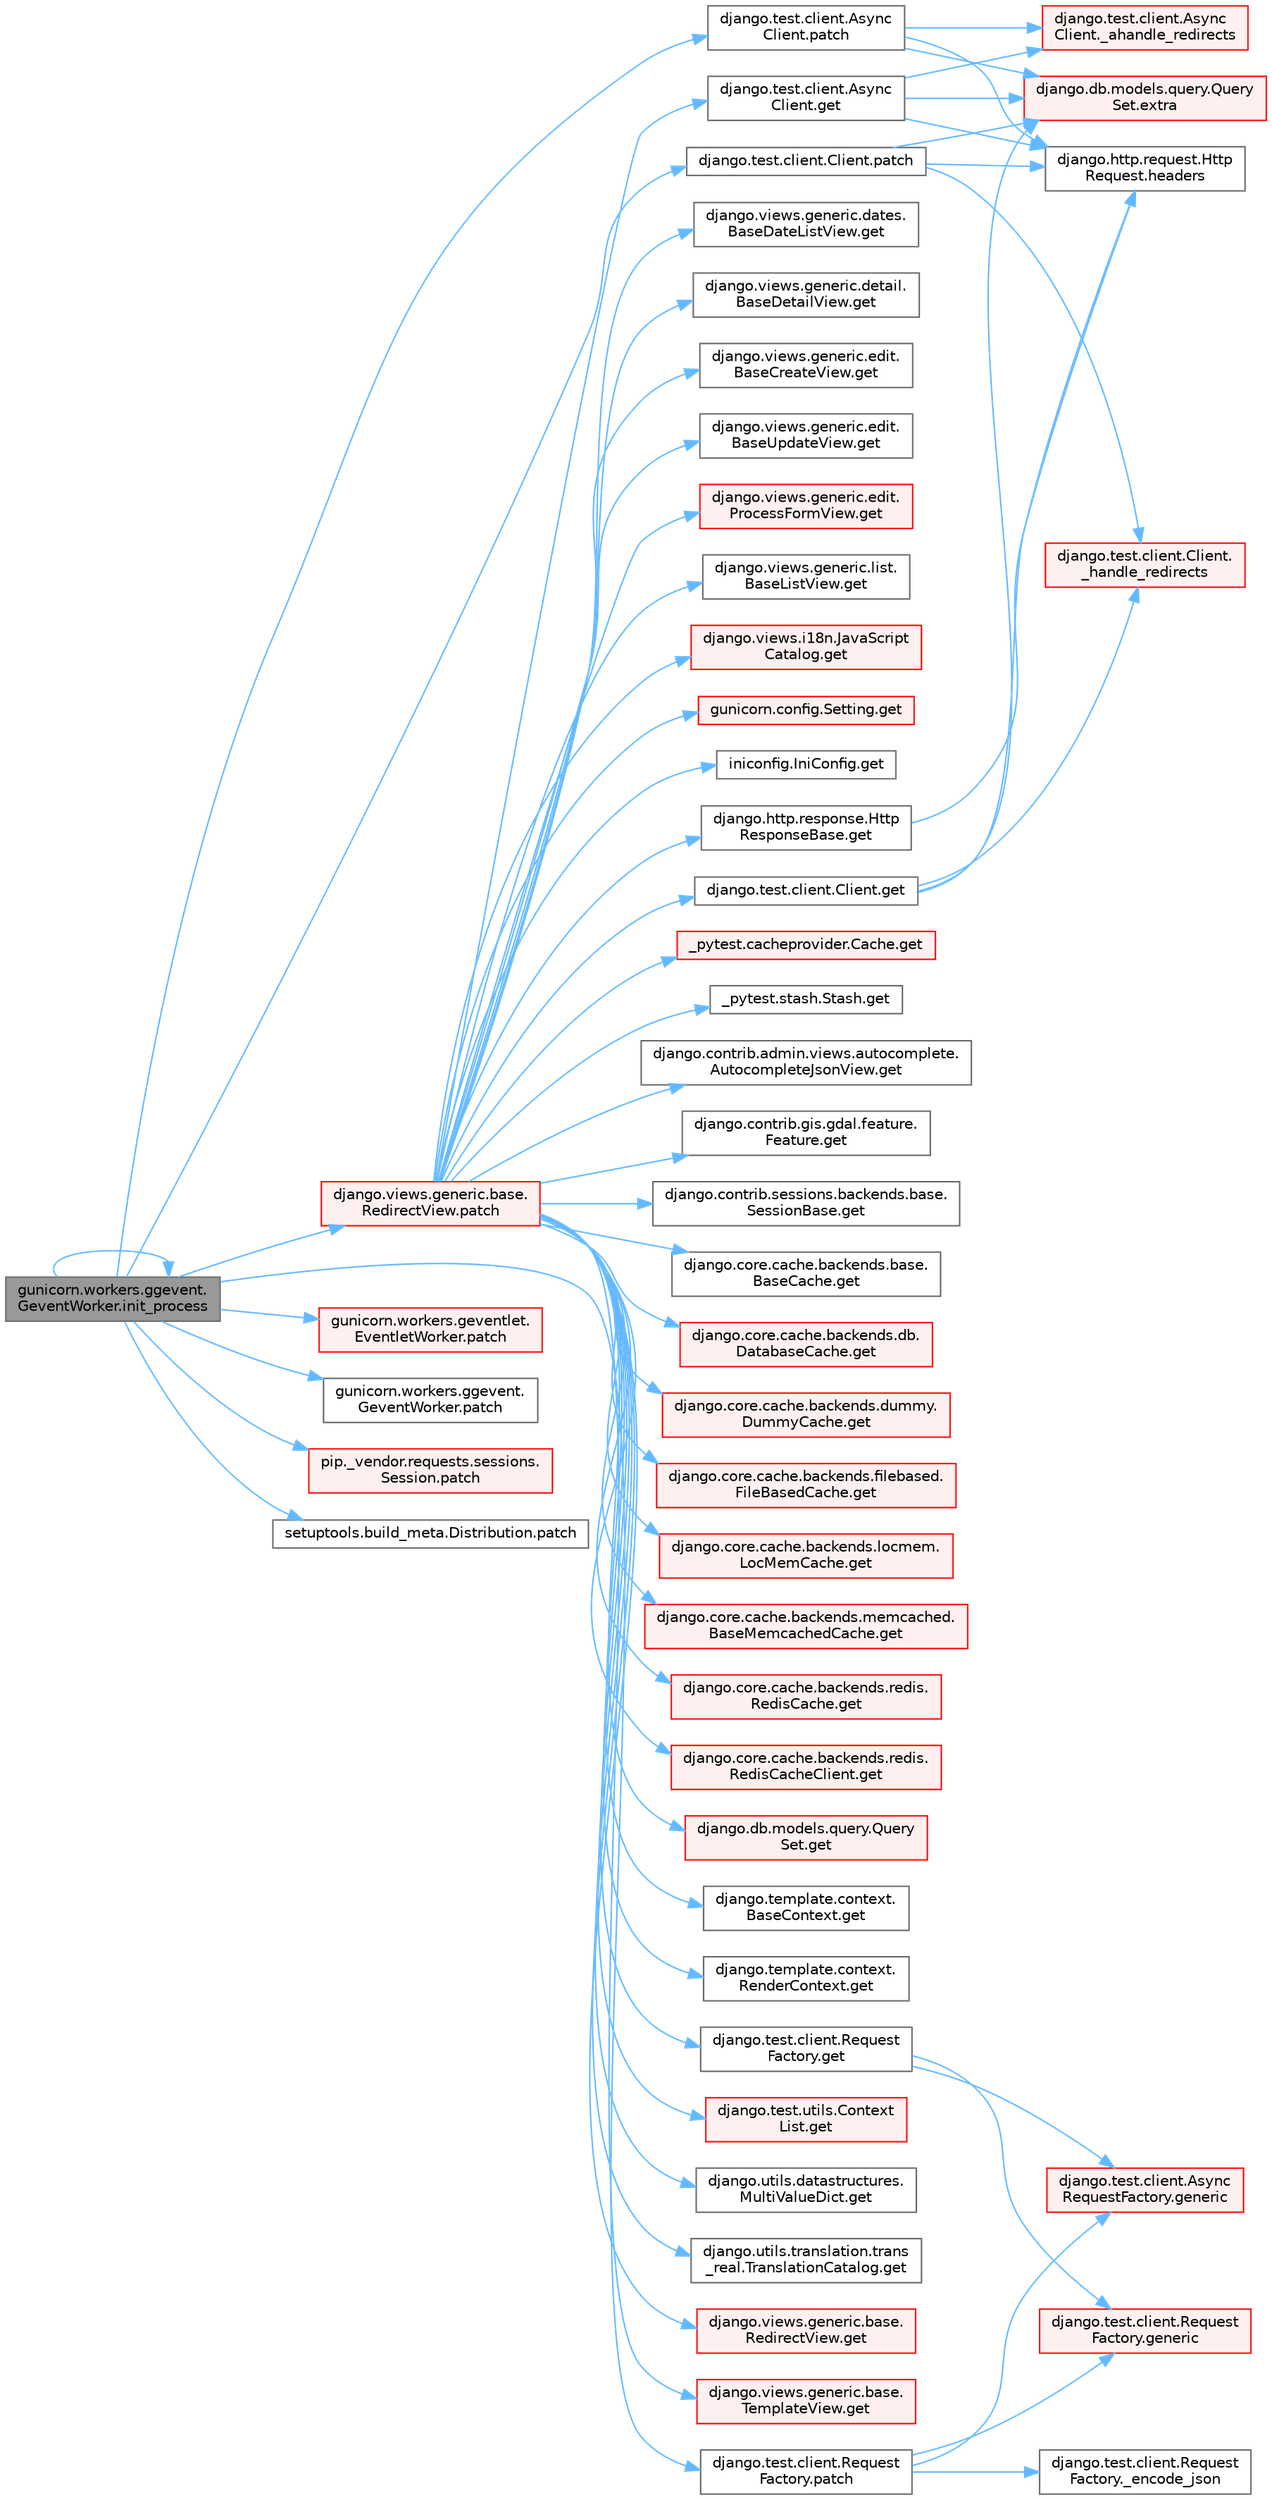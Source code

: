 digraph "gunicorn.workers.ggevent.GeventWorker.init_process"
{
 // LATEX_PDF_SIZE
  bgcolor="transparent";
  edge [fontname=Helvetica,fontsize=10,labelfontname=Helvetica,labelfontsize=10];
  node [fontname=Helvetica,fontsize=10,shape=box,height=0.2,width=0.4];
  rankdir="LR";
  Node1 [id="Node000001",label="gunicorn.workers.ggevent.\lGeventWorker.init_process",height=0.2,width=0.4,color="gray40", fillcolor="grey60", style="filled", fontcolor="black",tooltip=" "];
  Node1 -> Node1 [id="edge1_Node000001_Node000001",color="steelblue1",style="solid",tooltip=" "];
  Node1 -> Node2 [id="edge2_Node000001_Node000002",color="steelblue1",style="solid",tooltip=" "];
  Node2 [id="Node000002",label="django.test.client.Async\lClient.patch",height=0.2,width=0.4,color="grey40", fillcolor="white", style="filled",URL="$classdjango_1_1test_1_1client_1_1_async_client.html#a36b3f21b6241a91d524bb84cca051d84",tooltip=" "];
  Node2 -> Node3 [id="edge3_Node000002_Node000003",color="steelblue1",style="solid",tooltip=" "];
  Node3 [id="Node000003",label="django.test.client.Async\lClient._ahandle_redirects",height=0.2,width=0.4,color="red", fillcolor="#FFF0F0", style="filled",URL="$classdjango_1_1test_1_1client_1_1_async_client.html#a8740fe0dc39e7fe74e515be78449ee76",tooltip=" "];
  Node2 -> Node1228 [id="edge4_Node000002_Node001228",color="steelblue1",style="solid",tooltip=" "];
  Node1228 [id="Node001228",label="django.db.models.query.Query\lSet.extra",height=0.2,width=0.4,color="red", fillcolor="#FFF0F0", style="filled",URL="$classdjango_1_1db_1_1models_1_1query_1_1_query_set.html#ae54983d1fa1ba41e84f20cea946cde79",tooltip=" "];
  Node2 -> Node366 [id="edge5_Node000002_Node000366",color="steelblue1",style="solid",tooltip=" "];
  Node366 [id="Node000366",label="django.http.request.Http\lRequest.headers",height=0.2,width=0.4,color="grey40", fillcolor="white", style="filled",URL="$classdjango_1_1http_1_1request_1_1_http_request.html#a757d86c06e163aa94180817723ce1b9c",tooltip=" "];
  Node1 -> Node4527 [id="edge6_Node000001_Node004527",color="steelblue1",style="solid",tooltip=" "];
  Node4527 [id="Node004527",label="django.test.client.Client.patch",height=0.2,width=0.4,color="grey40", fillcolor="white", style="filled",URL="$classdjango_1_1test_1_1client_1_1_client.html#aa38496c816c77875a69fedb6958182cc",tooltip=" "];
  Node4527 -> Node1456 [id="edge7_Node004527_Node001456",color="steelblue1",style="solid",tooltip=" "];
  Node1456 [id="Node001456",label="django.test.client.Client.\l_handle_redirects",height=0.2,width=0.4,color="red", fillcolor="#FFF0F0", style="filled",URL="$classdjango_1_1test_1_1client_1_1_client.html#a234b328f33c374ad181aa49c6515d469",tooltip=" "];
  Node4527 -> Node1228 [id="edge8_Node004527_Node001228",color="steelblue1",style="solid",tooltip=" "];
  Node4527 -> Node366 [id="edge9_Node004527_Node000366",color="steelblue1",style="solid",tooltip=" "];
  Node1 -> Node4528 [id="edge10_Node000001_Node004528",color="steelblue1",style="solid",tooltip=" "];
  Node4528 [id="Node004528",label="django.test.client.Request\lFactory.patch",height=0.2,width=0.4,color="grey40", fillcolor="white", style="filled",URL="$classdjango_1_1test_1_1client_1_1_request_factory.html#a2a3665c369ddfbdd4869b3880c118940",tooltip=" "];
  Node4528 -> Node3181 [id="edge11_Node004528_Node003181",color="steelblue1",style="solid",tooltip=" "];
  Node3181 [id="Node003181",label="django.test.client.Request\lFactory._encode_json",height=0.2,width=0.4,color="grey40", fillcolor="white", style="filled",URL="$classdjango_1_1test_1_1client_1_1_request_factory.html#a9777137714cd886cc1039022bda5db01",tooltip=" "];
  Node4528 -> Node1458 [id="edge12_Node004528_Node001458",color="steelblue1",style="solid",tooltip=" "];
  Node1458 [id="Node001458",label="django.test.client.Async\lRequestFactory.generic",height=0.2,width=0.4,color="red", fillcolor="#FFF0F0", style="filled",URL="$classdjango_1_1test_1_1client_1_1_async_request_factory.html#a470d6888694e77c09bd7d8bf6d588233",tooltip=" "];
  Node4528 -> Node1460 [id="edge13_Node004528_Node001460",color="steelblue1",style="solid",tooltip=" "];
  Node1460 [id="Node001460",label="django.test.client.Request\lFactory.generic",height=0.2,width=0.4,color="red", fillcolor="#FFF0F0", style="filled",URL="$classdjango_1_1test_1_1client_1_1_request_factory.html#a24740fe264de91d8c4c1205c9172206d",tooltip=" "];
  Node1 -> Node4529 [id="edge14_Node000001_Node004529",color="steelblue1",style="solid",tooltip=" "];
  Node4529 [id="Node004529",label="django.views.generic.base.\lRedirectView.patch",height=0.2,width=0.4,color="red", fillcolor="#FFF0F0", style="filled",URL="$classdjango_1_1views_1_1generic_1_1base_1_1_redirect_view.html#a1af0176656ad2642a86603a7f2efd6c8",tooltip=" "];
  Node4529 -> Node6 [id="edge15_Node004529_Node000006",color="steelblue1",style="solid",tooltip=" "];
  Node6 [id="Node000006",label="_pytest.cacheprovider.Cache.get",height=0.2,width=0.4,color="red", fillcolor="#FFF0F0", style="filled",URL="$class__pytest_1_1cacheprovider_1_1_cache.html#a752b42a7c4034371bcd23244b1862148",tooltip=" "];
  Node4529 -> Node8 [id="edge16_Node004529_Node000008",color="steelblue1",style="solid",tooltip=" "];
  Node8 [id="Node000008",label="_pytest.stash.Stash.get",height=0.2,width=0.4,color="grey40", fillcolor="white", style="filled",URL="$class__pytest_1_1stash_1_1_stash.html#a7fec5e28d31d41b05838c98ac277c8c5",tooltip=" "];
  Node4529 -> Node9 [id="edge17_Node004529_Node000009",color="steelblue1",style="solid",tooltip=" "];
  Node9 [id="Node000009",label="django.contrib.admin.views.autocomplete.\lAutocompleteJsonView.get",height=0.2,width=0.4,color="grey40", fillcolor="white", style="filled",URL="$classdjango_1_1contrib_1_1admin_1_1views_1_1autocomplete_1_1_autocomplete_json_view.html#a34a861d7d91bddbce574ab88c184895e",tooltip=" "];
  Node4529 -> Node10 [id="edge18_Node004529_Node000010",color="steelblue1",style="solid",tooltip=" "];
  Node10 [id="Node000010",label="django.contrib.gis.gdal.feature.\lFeature.get",height=0.2,width=0.4,color="grey40", fillcolor="white", style="filled",URL="$classdjango_1_1contrib_1_1gis_1_1gdal_1_1feature_1_1_feature.html#a21986d93135566e82dd6f57de5e37038",tooltip=" "];
  Node4529 -> Node11 [id="edge19_Node004529_Node000011",color="steelblue1",style="solid",tooltip=" "];
  Node11 [id="Node000011",label="django.contrib.sessions.backends.base.\lSessionBase.get",height=0.2,width=0.4,color="grey40", fillcolor="white", style="filled",URL="$classdjango_1_1contrib_1_1sessions_1_1backends_1_1base_1_1_session_base.html#a7d41576dd78ee0cae19d35e409a0dac4",tooltip=" "];
  Node4529 -> Node12 [id="edge20_Node004529_Node000012",color="steelblue1",style="solid",tooltip=" "];
  Node12 [id="Node000012",label="django.core.cache.backends.base.\lBaseCache.get",height=0.2,width=0.4,color="grey40", fillcolor="white", style="filled",URL="$classdjango_1_1core_1_1cache_1_1backends_1_1base_1_1_base_cache.html#a670decaea5fb02f8e13f62c4a8d3b691",tooltip=" "];
  Node4529 -> Node13 [id="edge21_Node004529_Node000013",color="steelblue1",style="solid",tooltip=" "];
  Node13 [id="Node000013",label="django.core.cache.backends.db.\lDatabaseCache.get",height=0.2,width=0.4,color="red", fillcolor="#FFF0F0", style="filled",URL="$classdjango_1_1core_1_1cache_1_1backends_1_1db_1_1_database_cache.html#ab7c8bab4308c7ceac722a940914fedf1",tooltip=" "];
  Node4529 -> Node15 [id="edge22_Node004529_Node000015",color="steelblue1",style="solid",tooltip=" "];
  Node15 [id="Node000015",label="django.core.cache.backends.dummy.\lDummyCache.get",height=0.2,width=0.4,color="red", fillcolor="#FFF0F0", style="filled",URL="$classdjango_1_1core_1_1cache_1_1backends_1_1dummy_1_1_dummy_cache.html#a91db0f78eeef15ccb77c8c518e12de81",tooltip=" "];
  Node4529 -> Node1462 [id="edge23_Node004529_Node001462",color="steelblue1",style="solid",tooltip=" "];
  Node1462 [id="Node001462",label="django.core.cache.backends.filebased.\lFileBasedCache.get",height=0.2,width=0.4,color="red", fillcolor="#FFF0F0", style="filled",URL="$classdjango_1_1core_1_1cache_1_1backends_1_1filebased_1_1_file_based_cache.html#a81478fa25dd545d6e223f4e3d6760646",tooltip=" "];
  Node4529 -> Node1718 [id="edge24_Node004529_Node001718",color="steelblue1",style="solid",tooltip=" "];
  Node1718 [id="Node001718",label="django.core.cache.backends.locmem.\lLocMemCache.get",height=0.2,width=0.4,color="red", fillcolor="#FFF0F0", style="filled",URL="$classdjango_1_1core_1_1cache_1_1backends_1_1locmem_1_1_loc_mem_cache.html#aeb7aff9d132188d4b106f42045eaf803",tooltip=" "];
  Node4529 -> Node1720 [id="edge25_Node004529_Node001720",color="steelblue1",style="solid",tooltip=" "];
  Node1720 [id="Node001720",label="django.core.cache.backends.memcached.\lBaseMemcachedCache.get",height=0.2,width=0.4,color="red", fillcolor="#FFF0F0", style="filled",URL="$classdjango_1_1core_1_1cache_1_1backends_1_1memcached_1_1_base_memcached_cache.html#ad5e6be20ce407cf4548603d3b413c56e",tooltip=" "];
  Node4529 -> Node1721 [id="edge26_Node004529_Node001721",color="steelblue1",style="solid",tooltip=" "];
  Node1721 [id="Node001721",label="django.core.cache.backends.redis.\lRedisCache.get",height=0.2,width=0.4,color="red", fillcolor="#FFF0F0", style="filled",URL="$classdjango_1_1core_1_1cache_1_1backends_1_1redis_1_1_redis_cache.html#ac5ae812bc82909854e7658e31c37fdcb",tooltip=" "];
  Node4529 -> Node1722 [id="edge27_Node004529_Node001722",color="steelblue1",style="solid",tooltip=" "];
  Node1722 [id="Node001722",label="django.core.cache.backends.redis.\lRedisCacheClient.get",height=0.2,width=0.4,color="red", fillcolor="#FFF0F0", style="filled",URL="$classdjango_1_1core_1_1cache_1_1backends_1_1redis_1_1_redis_cache_client.html#aa437370e2a6efba9f9cdf9beb76611ea",tooltip=" "];
  Node4529 -> Node1723 [id="edge28_Node004529_Node001723",color="steelblue1",style="solid",tooltip=" "];
  Node1723 [id="Node001723",label="django.db.models.query.Query\lSet.get",height=0.2,width=0.4,color="red", fillcolor="#FFF0F0", style="filled",URL="$classdjango_1_1db_1_1models_1_1query_1_1_query_set.html#afe9afa909843984d4fa4c2555f0f1310",tooltip=" "];
  Node4529 -> Node1746 [id="edge29_Node004529_Node001746",color="steelblue1",style="solid",tooltip=" "];
  Node1746 [id="Node001746",label="django.http.response.Http\lResponseBase.get",height=0.2,width=0.4,color="grey40", fillcolor="white", style="filled",URL="$classdjango_1_1http_1_1response_1_1_http_response_base.html#ae2baff89ce088ff5c75d643fbbe62a1d",tooltip=" "];
  Node1746 -> Node366 [id="edge30_Node001746_Node000366",color="steelblue1",style="solid",tooltip=" "];
  Node4529 -> Node1747 [id="edge31_Node004529_Node001747",color="steelblue1",style="solid",tooltip=" "];
  Node1747 [id="Node001747",label="django.template.context.\lBaseContext.get",height=0.2,width=0.4,color="grey40", fillcolor="white", style="filled",URL="$classdjango_1_1template_1_1context_1_1_base_context.html#aa6bca4c3b5ae1ea243543be4c63cba66",tooltip=" "];
  Node4529 -> Node1748 [id="edge32_Node004529_Node001748",color="steelblue1",style="solid",tooltip=" "];
  Node1748 [id="Node001748",label="django.template.context.\lRenderContext.get",height=0.2,width=0.4,color="grey40", fillcolor="white", style="filled",URL="$classdjango_1_1template_1_1context_1_1_render_context.html#a5d75cc6852de769dbc5d5812ee293920",tooltip=" "];
  Node4529 -> Node1749 [id="edge33_Node004529_Node001749",color="steelblue1",style="solid",tooltip=" "];
  Node1749 [id="Node001749",label="django.test.client.Async\lClient.get",height=0.2,width=0.4,color="grey40", fillcolor="white", style="filled",URL="$classdjango_1_1test_1_1client_1_1_async_client.html#ac0d5bba8e7175389ee57c8dfe5d79413",tooltip=" "];
  Node1749 -> Node3 [id="edge34_Node001749_Node000003",color="steelblue1",style="solid",tooltip=" "];
  Node1749 -> Node1228 [id="edge35_Node001749_Node001228",color="steelblue1",style="solid",tooltip=" "];
  Node1749 -> Node366 [id="edge36_Node001749_Node000366",color="steelblue1",style="solid",tooltip=" "];
  Node4529 -> Node1750 [id="edge37_Node004529_Node001750",color="steelblue1",style="solid",tooltip=" "];
  Node1750 [id="Node001750",label="django.test.client.Client.get",height=0.2,width=0.4,color="grey40", fillcolor="white", style="filled",URL="$classdjango_1_1test_1_1client_1_1_client.html#a7aed7a3986cc017e8c62922005d98305",tooltip=" "];
  Node1750 -> Node1456 [id="edge38_Node001750_Node001456",color="steelblue1",style="solid",tooltip=" "];
  Node1750 -> Node1228 [id="edge39_Node001750_Node001228",color="steelblue1",style="solid",tooltip=" "];
  Node1750 -> Node366 [id="edge40_Node001750_Node000366",color="steelblue1",style="solid",tooltip=" "];
  Node4529 -> Node1751 [id="edge41_Node004529_Node001751",color="steelblue1",style="solid",tooltip=" "];
  Node1751 [id="Node001751",label="django.test.client.Request\lFactory.get",height=0.2,width=0.4,color="grey40", fillcolor="white", style="filled",URL="$classdjango_1_1test_1_1client_1_1_request_factory.html#af1604d8bd1d1639f245d371c186a3261",tooltip=" "];
  Node1751 -> Node1458 [id="edge42_Node001751_Node001458",color="steelblue1",style="solid",tooltip=" "];
  Node1751 -> Node1460 [id="edge43_Node001751_Node001460",color="steelblue1",style="solid",tooltip=" "];
  Node4529 -> Node1752 [id="edge44_Node004529_Node001752",color="steelblue1",style="solid",tooltip=" "];
  Node1752 [id="Node001752",label="django.test.utils.Context\lList.get",height=0.2,width=0.4,color="red", fillcolor="#FFF0F0", style="filled",URL="$classdjango_1_1test_1_1utils_1_1_context_list.html#a1797663a8ac92f44dcb9ad281a896842",tooltip=" "];
  Node4529 -> Node2115 [id="edge45_Node004529_Node002115",color="steelblue1",style="solid",tooltip=" "];
  Node2115 [id="Node002115",label="django.utils.datastructures.\lMultiValueDict.get",height=0.2,width=0.4,color="grey40", fillcolor="white", style="filled",URL="$classdjango_1_1utils_1_1datastructures_1_1_multi_value_dict.html#a4018ed4ed7f94277630f7228ef396c94",tooltip=" "];
  Node4529 -> Node2116 [id="edge46_Node004529_Node002116",color="steelblue1",style="solid",tooltip=" "];
  Node2116 [id="Node002116",label="django.utils.translation.trans\l_real.TranslationCatalog.get",height=0.2,width=0.4,color="grey40", fillcolor="white", style="filled",URL="$classdjango_1_1utils_1_1translation_1_1trans__real_1_1_translation_catalog.html#a3767ba1b641f9310cac42bc0703e7fe6",tooltip=" "];
  Node4529 -> Node2117 [id="edge47_Node004529_Node002117",color="steelblue1",style="solid",tooltip=" "];
  Node2117 [id="Node002117",label="django.views.generic.base.\lRedirectView.get",height=0.2,width=0.4,color="red", fillcolor="#FFF0F0", style="filled",URL="$classdjango_1_1views_1_1generic_1_1base_1_1_redirect_view.html#ab6c171df77475a0b78266f48084ea5fb",tooltip=" "];
  Node4529 -> Node2133 [id="edge48_Node004529_Node002133",color="steelblue1",style="solid",tooltip=" "];
  Node2133 [id="Node002133",label="django.views.generic.base.\lTemplateView.get",height=0.2,width=0.4,color="red", fillcolor="#FFF0F0", style="filled",URL="$classdjango_1_1views_1_1generic_1_1base_1_1_template_view.html#a12232ec7fd058af76ce8c7af132ef915",tooltip=" "];
  Node4529 -> Node2204 [id="edge49_Node004529_Node002204",color="steelblue1",style="solid",tooltip=" "];
  Node2204 [id="Node002204",label="django.views.generic.dates.\lBaseDateListView.get",height=0.2,width=0.4,color="grey40", fillcolor="white", style="filled",URL="$classdjango_1_1views_1_1generic_1_1dates_1_1_base_date_list_view.html#a8d4e06af704289fed39c21f96fc70015",tooltip=" "];
  Node4529 -> Node2205 [id="edge50_Node004529_Node002205",color="steelblue1",style="solid",tooltip=" "];
  Node2205 [id="Node002205",label="django.views.generic.detail.\lBaseDetailView.get",height=0.2,width=0.4,color="grey40", fillcolor="white", style="filled",URL="$classdjango_1_1views_1_1generic_1_1detail_1_1_base_detail_view.html#a2c42312d10a24e4afd4c4f4a8447a20b",tooltip=" "];
  Node4529 -> Node2206 [id="edge51_Node004529_Node002206",color="steelblue1",style="solid",tooltip=" "];
  Node2206 [id="Node002206",label="django.views.generic.edit.\lBaseCreateView.get",height=0.2,width=0.4,color="grey40", fillcolor="white", style="filled",URL="$classdjango_1_1views_1_1generic_1_1edit_1_1_base_create_view.html#a395fdf6c5e9872b58af4fcb5dad0c341",tooltip=" "];
  Node4529 -> Node2207 [id="edge52_Node004529_Node002207",color="steelblue1",style="solid",tooltip=" "];
  Node2207 [id="Node002207",label="django.views.generic.edit.\lBaseUpdateView.get",height=0.2,width=0.4,color="grey40", fillcolor="white", style="filled",URL="$classdjango_1_1views_1_1generic_1_1edit_1_1_base_update_view.html#a4060562b5e42a8329fe7b3ccc046afdd",tooltip=" "];
  Node4529 -> Node2208 [id="edge53_Node004529_Node002208",color="steelblue1",style="solid",tooltip=" "];
  Node2208 [id="Node002208",label="django.views.generic.edit.\lProcessFormView.get",height=0.2,width=0.4,color="red", fillcolor="#FFF0F0", style="filled",URL="$classdjango_1_1views_1_1generic_1_1edit_1_1_process_form_view.html#af7def109918828469fd90c209d775e40",tooltip=" "];
  Node4529 -> Node2209 [id="edge54_Node004529_Node002209",color="steelblue1",style="solid",tooltip=" "];
  Node2209 [id="Node002209",label="django.views.generic.list.\lBaseListView.get",height=0.2,width=0.4,color="grey40", fillcolor="white", style="filled",URL="$classdjango_1_1views_1_1generic_1_1list_1_1_base_list_view.html#af1b9f95588730e85e94be86fd556acef",tooltip=" "];
  Node4529 -> Node2210 [id="edge55_Node004529_Node002210",color="steelblue1",style="solid",tooltip=" "];
  Node2210 [id="Node002210",label="django.views.i18n.JavaScript\lCatalog.get",height=0.2,width=0.4,color="red", fillcolor="#FFF0F0", style="filled",URL="$classdjango_1_1views_1_1i18n_1_1_java_script_catalog.html#af1c89ce907d49f49fe2456be8eaa39d2",tooltip=" "];
  Node4529 -> Node2212 [id="edge56_Node004529_Node002212",color="steelblue1",style="solid",tooltip=" "];
  Node2212 [id="Node002212",label="gunicorn.config.Setting.get",height=0.2,width=0.4,color="red", fillcolor="#FFF0F0", style="filled",URL="$classgunicorn_1_1config_1_1_setting.html#a073fc5db1c568f183f22d137009d059f",tooltip=" "];
  Node4529 -> Node2213 [id="edge57_Node004529_Node002213",color="steelblue1",style="solid",tooltip=" "];
  Node2213 [id="Node002213",label="iniconfig.IniConfig.get",height=0.2,width=0.4,color="grey40", fillcolor="white", style="filled",URL="$classiniconfig_1_1_ini_config.html#a214ac1bcd2b3e307861d1c98c5bd73a5",tooltip=" "];
  Node1 -> Node4530 [id="edge58_Node000001_Node004530",color="steelblue1",style="solid",tooltip=" "];
  Node4530 [id="Node004530",label="gunicorn.workers.geventlet.\lEventletWorker.patch",height=0.2,width=0.4,color="red", fillcolor="#FFF0F0", style="filled",URL="$classgunicorn_1_1workers_1_1geventlet_1_1_eventlet_worker.html#a30f77595d2526d211fd8e2c072afadc2",tooltip=" "];
  Node1 -> Node4532 [id="edge59_Node000001_Node004532",color="steelblue1",style="solid",tooltip=" "];
  Node4532 [id="Node004532",label="gunicorn.workers.ggevent.\lGeventWorker.patch",height=0.2,width=0.4,color="grey40", fillcolor="white", style="filled",URL="$classgunicorn_1_1workers_1_1ggevent_1_1_gevent_worker.html#a22ffd979794cfb44425f8ccc5b1d58a6",tooltip=" "];
  Node1 -> Node4533 [id="edge60_Node000001_Node004533",color="steelblue1",style="solid",tooltip=" "];
  Node4533 [id="Node004533",label="pip._vendor.requests.sessions.\lSession.patch",height=0.2,width=0.4,color="red", fillcolor="#FFF0F0", style="filled",URL="$classpip_1_1__vendor_1_1requests_1_1sessions_1_1_session.html#a3757f7e040251cea22318be921604900",tooltip=" "];
  Node1 -> Node4534 [id="edge61_Node000001_Node004534",color="steelblue1",style="solid",tooltip=" "];
  Node4534 [id="Node004534",label="setuptools.build_meta.Distribution.patch",height=0.2,width=0.4,color="grey40", fillcolor="white", style="filled",URL="$classsetuptools_1_1build__meta_1_1_distribution.html#a2afc01e48da6761e9360ecebcb3279a1",tooltip=" "];
}
